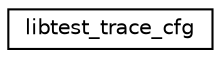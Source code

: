 digraph "Graphical Class Hierarchy"
{
  edge [fontname="Helvetica",fontsize="10",labelfontname="Helvetica",labelfontsize="10"];
  node [fontname="Helvetica",fontsize="10",shape=record];
  rankdir="LR";
  Node0 [label="libtest_trace_cfg",height=0.2,width=0.4,color="black", fillcolor="white", style="filled",URL="$structlibtest__trace__cfg.html"];
}
